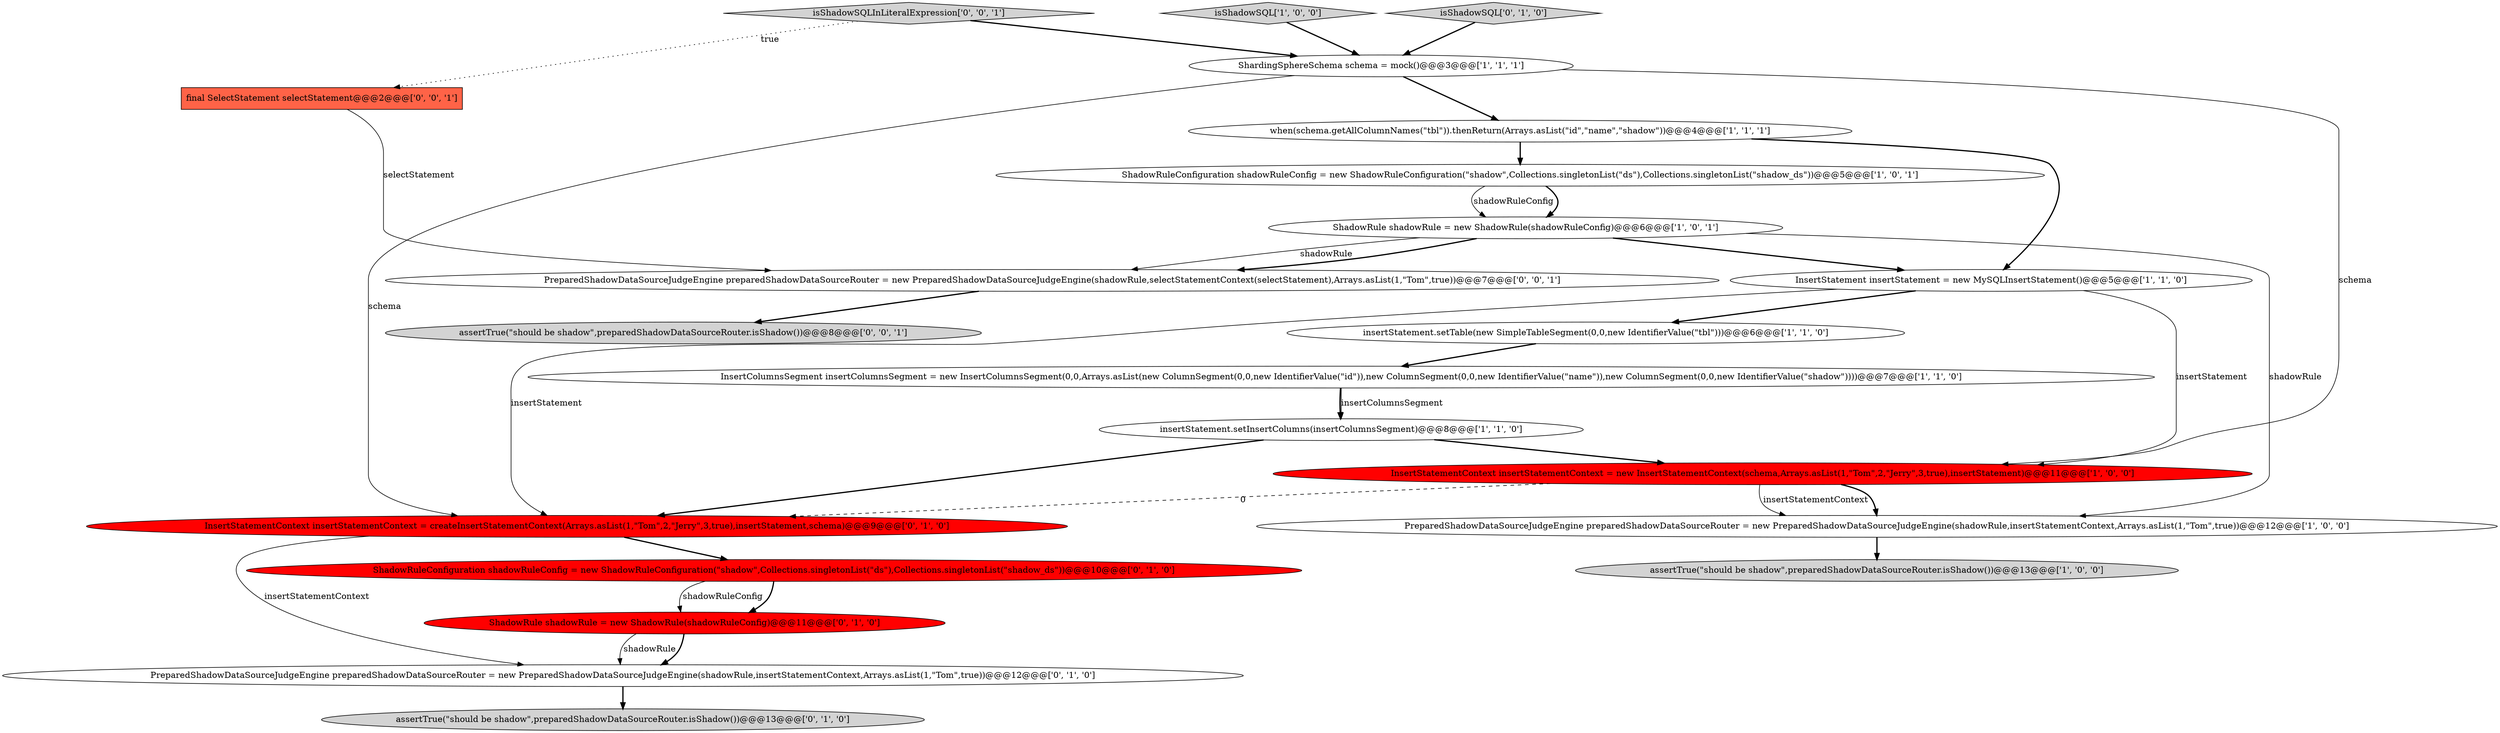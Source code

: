 digraph {
15 [style = filled, label = "ShadowRule shadowRule = new ShadowRule(shadowRuleConfig)@@@11@@@['0', '1', '0']", fillcolor = red, shape = ellipse image = "AAA1AAABBB2BBB"];
18 [style = filled, label = "PreparedShadowDataSourceJudgeEngine preparedShadowDataSourceRouter = new PreparedShadowDataSourceJudgeEngine(shadowRule,selectStatementContext(selectStatement),Arrays.asList(1,\"Tom\",true))@@@7@@@['0', '0', '1']", fillcolor = white, shape = ellipse image = "AAA0AAABBB3BBB"];
2 [style = filled, label = "InsertStatementContext insertStatementContext = new InsertStatementContext(schema,Arrays.asList(1,\"Tom\",2,\"Jerry\",3,true),insertStatement)@@@11@@@['1', '0', '0']", fillcolor = red, shape = ellipse image = "AAA1AAABBB1BBB"];
16 [style = filled, label = "ShadowRuleConfiguration shadowRuleConfig = new ShadowRuleConfiguration(\"shadow\",Collections.singletonList(\"ds\"),Collections.singletonList(\"shadow_ds\"))@@@10@@@['0', '1', '0']", fillcolor = red, shape = ellipse image = "AAA1AAABBB2BBB"];
8 [style = filled, label = "isShadowSQL['1', '0', '0']", fillcolor = lightgray, shape = diamond image = "AAA0AAABBB1BBB"];
14 [style = filled, label = "InsertStatementContext insertStatementContext = createInsertStatementContext(Arrays.asList(1,\"Tom\",2,\"Jerry\",3,true),insertStatement,schema)@@@9@@@['0', '1', '0']", fillcolor = red, shape = ellipse image = "AAA1AAABBB2BBB"];
5 [style = filled, label = "ShadowRuleConfiguration shadowRuleConfig = new ShadowRuleConfiguration(\"shadow\",Collections.singletonList(\"ds\"),Collections.singletonList(\"shadow_ds\"))@@@5@@@['1', '0', '1']", fillcolor = white, shape = ellipse image = "AAA0AAABBB1BBB"];
21 [style = filled, label = "isShadowSQLInLiteralExpression['0', '0', '1']", fillcolor = lightgray, shape = diamond image = "AAA0AAABBB3BBB"];
19 [style = filled, label = "final SelectStatement selectStatement@@@2@@@['0', '0', '1']", fillcolor = tomato, shape = box image = "AAA0AAABBB3BBB"];
11 [style = filled, label = "ShadowRule shadowRule = new ShadowRule(shadowRuleConfig)@@@6@@@['1', '0', '1']", fillcolor = white, shape = ellipse image = "AAA0AAABBB1BBB"];
3 [style = filled, label = "InsertColumnsSegment insertColumnsSegment = new InsertColumnsSegment(0,0,Arrays.asList(new ColumnSegment(0,0,new IdentifierValue(\"id\")),new ColumnSegment(0,0,new IdentifierValue(\"name\")),new ColumnSegment(0,0,new IdentifierValue(\"shadow\"))))@@@7@@@['1', '1', '0']", fillcolor = white, shape = ellipse image = "AAA0AAABBB1BBB"];
20 [style = filled, label = "assertTrue(\"should be shadow\",preparedShadowDataSourceRouter.isShadow())@@@8@@@['0', '0', '1']", fillcolor = lightgray, shape = ellipse image = "AAA0AAABBB3BBB"];
4 [style = filled, label = "when(schema.getAllColumnNames(\"tbl\")).thenReturn(Arrays.asList(\"id\",\"name\",\"shadow\"))@@@4@@@['1', '1', '1']", fillcolor = white, shape = ellipse image = "AAA0AAABBB1BBB"];
6 [style = filled, label = "insertStatement.setInsertColumns(insertColumnsSegment)@@@8@@@['1', '1', '0']", fillcolor = white, shape = ellipse image = "AAA0AAABBB1BBB"];
9 [style = filled, label = "PreparedShadowDataSourceJudgeEngine preparedShadowDataSourceRouter = new PreparedShadowDataSourceJudgeEngine(shadowRule,insertStatementContext,Arrays.asList(1,\"Tom\",true))@@@12@@@['1', '0', '0']", fillcolor = white, shape = ellipse image = "AAA0AAABBB1BBB"];
10 [style = filled, label = "assertTrue(\"should be shadow\",preparedShadowDataSourceRouter.isShadow())@@@13@@@['1', '0', '0']", fillcolor = lightgray, shape = ellipse image = "AAA0AAABBB1BBB"];
1 [style = filled, label = "insertStatement.setTable(new SimpleTableSegment(0,0,new IdentifierValue(\"tbl\")))@@@6@@@['1', '1', '0']", fillcolor = white, shape = ellipse image = "AAA0AAABBB1BBB"];
0 [style = filled, label = "ShardingSphereSchema schema = mock()@@@3@@@['1', '1', '1']", fillcolor = white, shape = ellipse image = "AAA0AAABBB1BBB"];
13 [style = filled, label = "assertTrue(\"should be shadow\",preparedShadowDataSourceRouter.isShadow())@@@13@@@['0', '1', '0']", fillcolor = lightgray, shape = ellipse image = "AAA0AAABBB2BBB"];
12 [style = filled, label = "PreparedShadowDataSourceJudgeEngine preparedShadowDataSourceRouter = new PreparedShadowDataSourceJudgeEngine(shadowRule,insertStatementContext,Arrays.asList(1,\"Tom\",true))@@@12@@@['0', '1', '0']", fillcolor = white, shape = ellipse image = "AAA0AAABBB2BBB"];
7 [style = filled, label = "InsertStatement insertStatement = new MySQLInsertStatement()@@@5@@@['1', '1', '0']", fillcolor = white, shape = ellipse image = "AAA0AAABBB1BBB"];
17 [style = filled, label = "isShadowSQL['0', '1', '0']", fillcolor = lightgray, shape = diamond image = "AAA0AAABBB2BBB"];
14->16 [style = bold, label=""];
16->15 [style = bold, label=""];
0->2 [style = solid, label="schema"];
7->1 [style = bold, label=""];
7->2 [style = solid, label="insertStatement"];
21->0 [style = bold, label=""];
19->18 [style = solid, label="selectStatement"];
14->12 [style = solid, label="insertStatementContext"];
11->9 [style = solid, label="shadowRule"];
1->3 [style = bold, label=""];
3->6 [style = bold, label=""];
2->9 [style = solid, label="insertStatementContext"];
2->9 [style = bold, label=""];
9->10 [style = bold, label=""];
16->15 [style = solid, label="shadowRuleConfig"];
4->7 [style = bold, label=""];
11->18 [style = bold, label=""];
6->2 [style = bold, label=""];
8->0 [style = bold, label=""];
6->14 [style = bold, label=""];
12->13 [style = bold, label=""];
7->14 [style = solid, label="insertStatement"];
18->20 [style = bold, label=""];
0->14 [style = solid, label="schema"];
3->6 [style = solid, label="insertColumnsSegment"];
17->0 [style = bold, label=""];
2->14 [style = dashed, label="0"];
0->4 [style = bold, label=""];
21->19 [style = dotted, label="true"];
15->12 [style = solid, label="shadowRule"];
5->11 [style = bold, label=""];
15->12 [style = bold, label=""];
5->11 [style = solid, label="shadowRuleConfig"];
11->18 [style = solid, label="shadowRule"];
4->5 [style = bold, label=""];
11->7 [style = bold, label=""];
}
